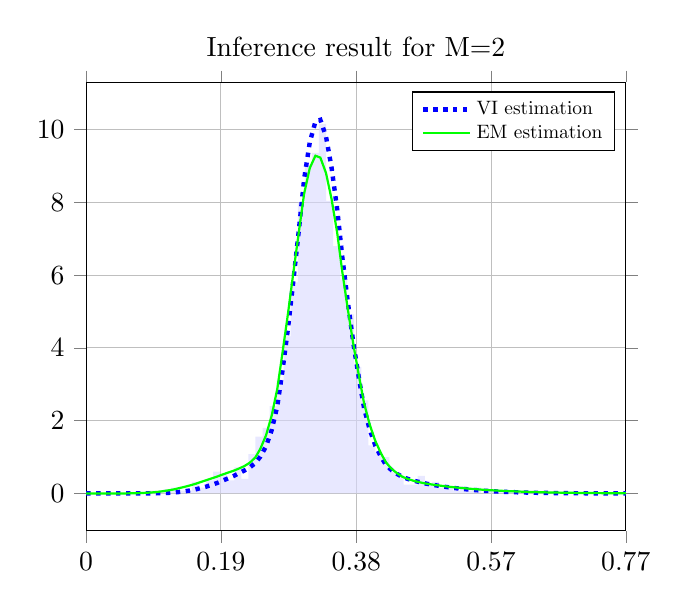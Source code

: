 \begin{tikzpicture}
\begin{axis}[legend style={nodes={scale=0.7, transform shape}}, legend cell align={left}, title={Inference result for M=2}, yticklabel style={/pgf/number format/fixed,
            /pgf/number format/precision=3}, grid={major}, yminorgrids={true}, tick align={outside}, xtick={0.0,0.191,0.383,0.574,0.765}, xmin={0.0}, xmax={0.765}, scaled y ticks={false}]
    \addplot[ybar interval, fill={blue!15}, forget plot, opacity={0.6}, draw={none}, bar width={5.0e-6}]
        table[row sep={\\}]
        {
            \\
            0.06  0.04  \\
            0.07  0.0  \\
            0.08  0.04  \\
            0.09  0.08  \\
            0.1  0.04  \\
            0.11  0.12  \\
            0.12  0.16  \\
            0.13  0.08  \\
            0.14  0.08  \\
            0.15  0.32  \\
            0.16  0.16  \\
            0.17  0.36  \\
            0.18  0.6  \\
            0.19  0.52  \\
            0.2  0.36  \\
            0.21  0.72  \\
            0.22  0.4  \\
            0.23  1.08  \\
            0.24  1.56  \\
            0.25  1.8  \\
            0.26  2.4  \\
            0.27  3.12  \\
            0.28  4.32  \\
            0.29  5.8  \\
            0.3  8.0  \\
            0.31  9.04  \\
            0.32  9.36  \\
            0.33  10.16  \\
            0.34  8.04  \\
            0.35  6.8  \\
            0.36  5.88  \\
            0.37  4.92  \\
            0.38  3.48  \\
            0.39  2.56  \\
            0.4  1.32  \\
            0.41  1.12  \\
            0.42  1.0  \\
            0.43  0.6  \\
            0.44  0.52  \\
            0.45  0.24  \\
            0.46  0.24  \\
            0.47  0.48  \\
            0.48  0.28  \\
            0.49  0.32  \\
            0.5  0.16  \\
            0.51  0.16  \\
            0.52  0.08  \\
            0.53  0.2  \\
            0.54  0.08  \\
            0.55  0.16  \\
            0.56  0.0  \\
            0.57  0.12  \\
            0.58  0.08  \\
            0.59  0.08  \\
            0.6  0.04  \\
            0.61  0.08  \\
            0.62  0.04  \\
            0.63  0.0  \\
            0.64  0.04  \\
            0.65  0.0  \\
            0.66  0.04  \\
            0.67  0.04  \\
            0.68  0.0  \\
            0.69  0.0  \\
            0.7  0.0  \\
            0.71  0.0  \\
            0.72  0.0  \\
            0.73  0.0  \\
            0.74  0.04  \\
            0.75  0.0  \\
            0.76  0.04  \\
            0.77  0.0  \\
        }
        ;
    \addplot[style={{ultra thick, dotted}}, color={blue}]
        table[row sep={\\}]
        {
            \\
            0.0  0.0  \\
            0.008  1.32e-14  \\
            0.015  3.521e-11  \\
            0.023  3.144e-9  \\
            0.031  6.985e-8  \\
            0.039  7.244e-7  \\
            0.046  4.639e-6  \\
            0.054  2.13e-5  \\
            0.062  7.667e-5  \\
            0.07  0.0  \\
            0.077  0.001  \\
            0.085  0.001  \\
            0.093  0.003  \\
            0.101  0.005  \\
            0.108  0.01  \\
            0.116  0.016  \\
            0.124  0.026  \\
            0.131  0.039  \\
            0.139  0.057  \\
            0.147  0.081  \\
            0.155  0.11  \\
            0.162  0.146  \\
            0.17  0.187  \\
            0.178  0.236  \\
            0.186  0.29  \\
            0.193  0.349  \\
            0.201  0.413  \\
            0.209  0.48  \\
            0.216  0.551  \\
            0.224  0.628  \\
            0.232  0.718  \\
            0.24  0.837  \\
            0.247  1.014  \\
            0.255  1.296  \\
            0.263  1.741  \\
            0.271  2.408  \\
            0.278  3.336  \\
            0.286  4.521  \\
            0.294  5.895  \\
            0.302  7.326  \\
            0.309  8.639  \\
            0.317  9.651  \\
            0.325  10.219  \\
            0.332  10.269  \\
            0.34  9.813  \\
            0.348  8.941  \\
            0.356  7.79  \\
            0.363  6.515  \\
            0.371  5.251  \\
            0.379  4.103  \\
            0.387  3.128  \\
            0.394  2.347  \\
            0.402  1.751  \\
            0.41  1.314  \\
            0.418  1.005  \\
            0.425  0.789  \\
            0.433  0.639  \\
            0.441  0.534  \\
            0.448  0.457  \\
            0.456  0.4  \\
            0.464  0.353  \\
            0.472  0.315  \\
            0.479  0.281  \\
            0.487  0.252  \\
            0.495  0.225  \\
            0.503  0.201  \\
            0.51  0.179  \\
            0.518  0.159  \\
            0.526  0.14  \\
            0.534  0.124  \\
            0.541  0.109  \\
            0.549  0.096  \\
            0.557  0.084  \\
            0.564  0.074  \\
            0.572  0.065  \\
            0.58  0.056  \\
            0.588  0.049  \\
            0.595  0.042  \\
            0.603  0.037  \\
            0.611  0.032  \\
            0.619  0.027  \\
            0.626  0.024  \\
            0.634  0.02  \\
            0.642  0.017  \\
            0.649  0.015  \\
            0.657  0.013  \\
            0.665  0.011  \\
            0.673  0.009  \\
            0.68  0.008  \\
            0.688  0.007  \\
            0.696  0.006  \\
            0.704  0.005  \\
            0.711  0.004  \\
            0.719  0.003  \\
            0.727  0.003  \\
            0.735  0.002  \\
            0.742  0.002  \\
            0.75  0.002  \\
            0.758  0.001  \\
            0.765  0.001  \\
        }
        ;
    \addlegendentry {VI estimation}
    \addplot[style={{thick, solid}}, color={green}]
        table[row sep={\\}]
        {
            \\
            0.0  0.0  \\
            0.008  1.776e-9  \\
            0.015  2.756e-7  \\
            0.023  4.845e-6  \\
            0.031  3.491e-5  \\
            0.039  0.0  \\
            0.046  0.001  \\
            0.054  0.001  \\
            0.062  0.003  \\
            0.07  0.006  \\
            0.077  0.011  \\
            0.085  0.018  \\
            0.093  0.028  \\
            0.101  0.042  \\
            0.108  0.06  \\
            0.116  0.083  \\
            0.124  0.11  \\
            0.131  0.142  \\
            0.139  0.179  \\
            0.147  0.22  \\
            0.155  0.264  \\
            0.162  0.312  \\
            0.17  0.362  \\
            0.178  0.414  \\
            0.186  0.466  \\
            0.193  0.519  \\
            0.201  0.571  \\
            0.209  0.624  \\
            0.216  0.68  \\
            0.224  0.749  \\
            0.232  0.845  \\
            0.24  0.993  \\
            0.247  1.23  \\
            0.255  1.598  \\
            0.263  2.139  \\
            0.271  2.881  \\
            0.278  3.824  \\
            0.286  4.928  \\
            0.294  6.111  \\
            0.302  7.257  \\
            0.309  8.24  \\
            0.317  8.943  \\
            0.325  9.283  \\
            0.332  9.231  \\
            0.34  8.808  \\
            0.348  8.082  \\
            0.356  7.146  \\
            0.363  6.106  \\
            0.371  5.056  \\
            0.379  4.072  \\
            0.387  3.204  \\
            0.394  2.475  \\
            0.402  1.891  \\
            0.41  1.439  \\
            0.418  1.101  \\
            0.425  0.854  \\
            0.433  0.677  \\
            0.441  0.551  \\
            0.448  0.462  \\
            0.456  0.397  \\
            0.464  0.349  \\
            0.472  0.311  \\
            0.479  0.281  \\
            0.487  0.255  \\
            0.495  0.232  \\
            0.503  0.212  \\
            0.51  0.194  \\
            0.518  0.177  \\
            0.526  0.161  \\
            0.534  0.147  \\
            0.541  0.134  \\
            0.549  0.122  \\
            0.557  0.11  \\
            0.564  0.1  \\
            0.572  0.09  \\
            0.58  0.082  \\
            0.588  0.074  \\
            0.595  0.066  \\
            0.603  0.06  \\
            0.611  0.054  \\
            0.619  0.048  \\
            0.626  0.043  \\
            0.634  0.039  \\
            0.642  0.035  \\
            0.649  0.031  \\
            0.657  0.028  \\
            0.665  0.025  \\
            0.673  0.022  \\
            0.68  0.019  \\
            0.688  0.017  \\
            0.696  0.015  \\
            0.704  0.014  \\
            0.711  0.012  \\
            0.719  0.011  \\
            0.727  0.009  \\
            0.735  0.008  \\
            0.742  0.007  \\
            0.75  0.007  \\
            0.758  0.006  \\
            0.765  0.005  \\
        }
        ;
    \addlegendentry {EM estimation}
\end{axis}
\end{tikzpicture}

